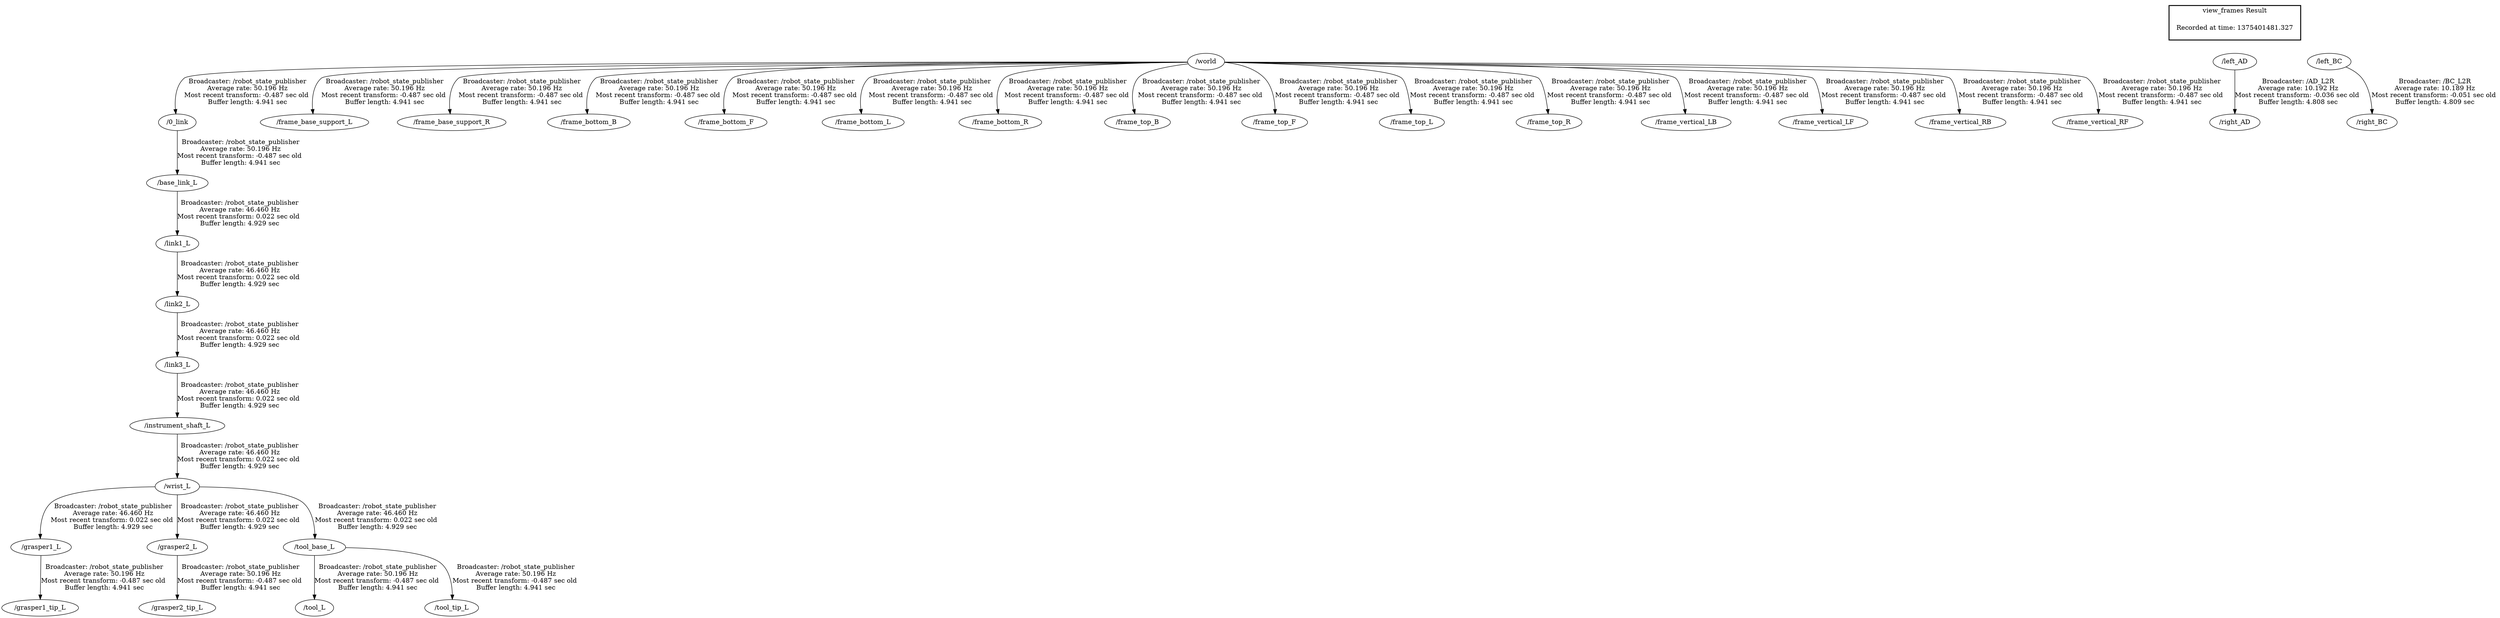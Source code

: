 digraph G {
"/0_link" -> "/base_link_L"[label="Broadcaster: /robot_state_publisher\nAverage rate: 50.196 Hz\nMost recent transform: -0.487 sec old \nBuffer length: 4.941 sec\n"];
"/world" -> "/0_link"[label="Broadcaster: /robot_state_publisher\nAverage rate: 50.196 Hz\nMost recent transform: -0.487 sec old \nBuffer length: 4.941 sec\n"];
"/world" -> "/frame_base_support_L"[label="Broadcaster: /robot_state_publisher\nAverage rate: 50.196 Hz\nMost recent transform: -0.487 sec old \nBuffer length: 4.941 sec\n"];
"/world" -> "/frame_base_support_R"[label="Broadcaster: /robot_state_publisher\nAverage rate: 50.196 Hz\nMost recent transform: -0.487 sec old \nBuffer length: 4.941 sec\n"];
"/world" -> "/frame_bottom_B"[label="Broadcaster: /robot_state_publisher\nAverage rate: 50.196 Hz\nMost recent transform: -0.487 sec old \nBuffer length: 4.941 sec\n"];
"/world" -> "/frame_bottom_F"[label="Broadcaster: /robot_state_publisher\nAverage rate: 50.196 Hz\nMost recent transform: -0.487 sec old \nBuffer length: 4.941 sec\n"];
"/world" -> "/frame_bottom_L"[label="Broadcaster: /robot_state_publisher\nAverage rate: 50.196 Hz\nMost recent transform: -0.487 sec old \nBuffer length: 4.941 sec\n"];
"/world" -> "/frame_bottom_R"[label="Broadcaster: /robot_state_publisher\nAverage rate: 50.196 Hz\nMost recent transform: -0.487 sec old \nBuffer length: 4.941 sec\n"];
"/world" -> "/frame_top_B"[label="Broadcaster: /robot_state_publisher\nAverage rate: 50.196 Hz\nMost recent transform: -0.487 sec old \nBuffer length: 4.941 sec\n"];
"/world" -> "/frame_top_F"[label="Broadcaster: /robot_state_publisher\nAverage rate: 50.196 Hz\nMost recent transform: -0.487 sec old \nBuffer length: 4.941 sec\n"];
"/world" -> "/frame_top_L"[label="Broadcaster: /robot_state_publisher\nAverage rate: 50.196 Hz\nMost recent transform: -0.487 sec old \nBuffer length: 4.941 sec\n"];
"/world" -> "/frame_top_R"[label="Broadcaster: /robot_state_publisher\nAverage rate: 50.196 Hz\nMost recent transform: -0.487 sec old \nBuffer length: 4.941 sec\n"];
"/world" -> "/frame_vertical_LB"[label="Broadcaster: /robot_state_publisher\nAverage rate: 50.196 Hz\nMost recent transform: -0.487 sec old \nBuffer length: 4.941 sec\n"];
"/world" -> "/frame_vertical_LF"[label="Broadcaster: /robot_state_publisher\nAverage rate: 50.196 Hz\nMost recent transform: -0.487 sec old \nBuffer length: 4.941 sec\n"];
"/world" -> "/frame_vertical_RB"[label="Broadcaster: /robot_state_publisher\nAverage rate: 50.196 Hz\nMost recent transform: -0.487 sec old \nBuffer length: 4.941 sec\n"];
"/world" -> "/frame_vertical_RF"[label="Broadcaster: /robot_state_publisher\nAverage rate: 50.196 Hz\nMost recent transform: -0.487 sec old \nBuffer length: 4.941 sec\n"];
"/grasper1_L" -> "/grasper1_tip_L"[label="Broadcaster: /robot_state_publisher\nAverage rate: 50.196 Hz\nMost recent transform: -0.487 sec old \nBuffer length: 4.941 sec\n"];
"/wrist_L" -> "/grasper1_L"[label="Broadcaster: /robot_state_publisher\nAverage rate: 46.460 Hz\nMost recent transform: 0.022 sec old \nBuffer length: 4.929 sec\n"];
"/grasper2_L" -> "/grasper2_tip_L"[label="Broadcaster: /robot_state_publisher\nAverage rate: 50.196 Hz\nMost recent transform: -0.487 sec old \nBuffer length: 4.941 sec\n"];
"/wrist_L" -> "/grasper2_L"[label="Broadcaster: /robot_state_publisher\nAverage rate: 46.460 Hz\nMost recent transform: 0.022 sec old \nBuffer length: 4.929 sec\n"];
"/tool_base_L" -> "/tool_L"[label="Broadcaster: /robot_state_publisher\nAverage rate: 50.196 Hz\nMost recent transform: -0.487 sec old \nBuffer length: 4.941 sec\n"];
"/wrist_L" -> "/tool_base_L"[label="Broadcaster: /robot_state_publisher\nAverage rate: 46.460 Hz\nMost recent transform: 0.022 sec old \nBuffer length: 4.929 sec\n"];
"/tool_base_L" -> "/tool_tip_L"[label="Broadcaster: /robot_state_publisher\nAverage rate: 50.196 Hz\nMost recent transform: -0.487 sec old \nBuffer length: 4.941 sec\n"];
"/link1_L" -> "/link2_L"[label="Broadcaster: /robot_state_publisher\nAverage rate: 46.460 Hz\nMost recent transform: 0.022 sec old \nBuffer length: 4.929 sec\n"];
"/base_link_L" -> "/link1_L"[label="Broadcaster: /robot_state_publisher\nAverage rate: 46.460 Hz\nMost recent transform: 0.022 sec old \nBuffer length: 4.929 sec\n"];
"/instrument_shaft_L" -> "/wrist_L"[label="Broadcaster: /robot_state_publisher\nAverage rate: 46.460 Hz\nMost recent transform: 0.022 sec old \nBuffer length: 4.929 sec\n"];
"/link2_L" -> "/link3_L"[label="Broadcaster: /robot_state_publisher\nAverage rate: 46.460 Hz\nMost recent transform: 0.022 sec old \nBuffer length: 4.929 sec\n"];
"/link3_L" -> "/instrument_shaft_L"[label="Broadcaster: /robot_state_publisher\nAverage rate: 46.460 Hz\nMost recent transform: 0.022 sec old \nBuffer length: 4.929 sec\n"];
"/left_AD" -> "/right_AD"[label="Broadcaster: /AD_L2R\nAverage rate: 10.192 Hz\nMost recent transform: -0.036 sec old \nBuffer length: 4.808 sec\n"];
"/left_BC" -> "/right_BC"[label="Broadcaster: /BC_L2R\nAverage rate: 10.189 Hz\nMost recent transform: -0.051 sec old \nBuffer length: 4.809 sec\n"];
edge [style=invis];
 subgraph cluster_legend { style=bold; color=black; label ="view_frames Result";
"Recorded at time: 1375401481.327"[ shape=plaintext ] ;
 }->"/world";
edge [style=invis];
 subgraph cluster_legend { style=bold; color=black; label ="view_frames Result";
"Recorded at time: 1375401481.327"[ shape=plaintext ] ;
 }->"/left_AD";
edge [style=invis];
 subgraph cluster_legend { style=bold; color=black; label ="view_frames Result";
"Recorded at time: 1375401481.327"[ shape=plaintext ] ;
 }->"/left_BC";
}